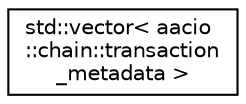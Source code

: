 digraph "Graphical Class Hierarchy"
{
  edge [fontname="Helvetica",fontsize="10",labelfontname="Helvetica",labelfontsize="10"];
  node [fontname="Helvetica",fontsize="10",shape=record];
  rankdir="LR";
  Node0 [label="std::vector\< aacio\l::chain::transaction\l_metadata \>",height=0.2,width=0.4,color="black", fillcolor="white", style="filled",URL="$classstd_1_1vector.html"];
}
